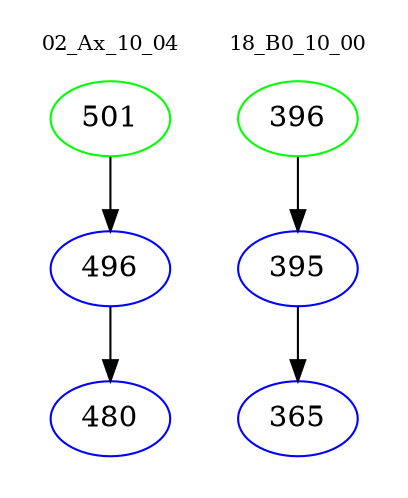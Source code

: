digraph{
subgraph cluster_0 {
color = white
label = "02_Ax_10_04";
fontsize=10;
T0_501 [label="501", color="green"]
T0_501 -> T0_496 [color="black"]
T0_496 [label="496", color="blue"]
T0_496 -> T0_480 [color="black"]
T0_480 [label="480", color="blue"]
}
subgraph cluster_1 {
color = white
label = "18_B0_10_00";
fontsize=10;
T1_396 [label="396", color="green"]
T1_396 -> T1_395 [color="black"]
T1_395 [label="395", color="blue"]
T1_395 -> T1_365 [color="black"]
T1_365 [label="365", color="blue"]
}
}
